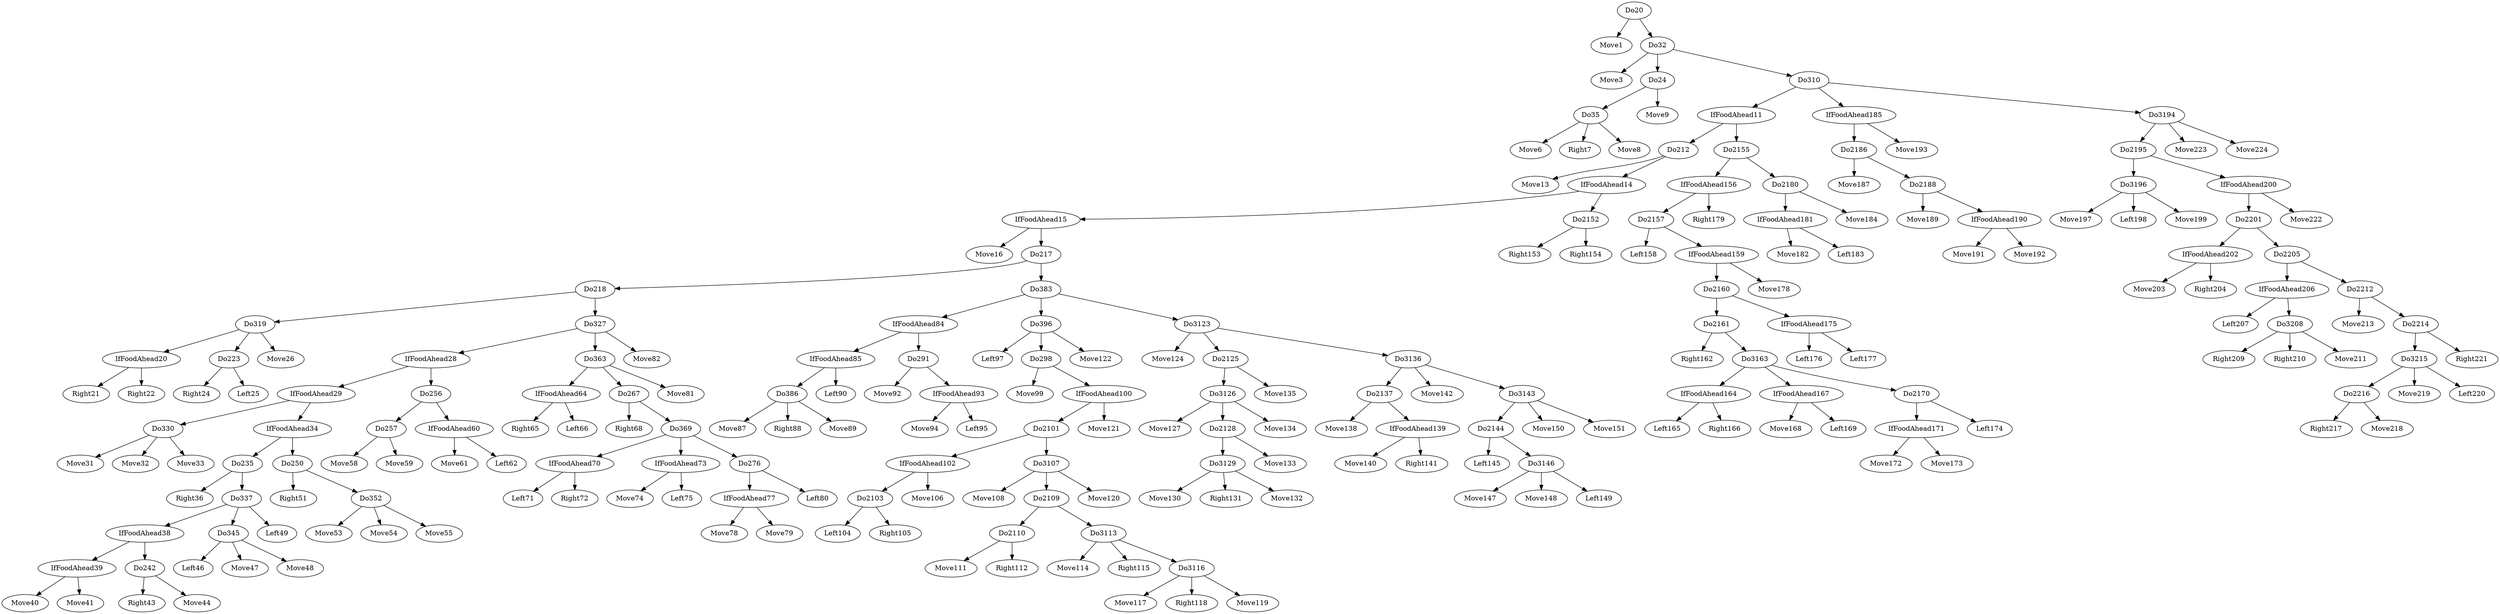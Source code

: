 digraph T {
	Do20 -> Move1
	Do32 -> Move3
	Do35 -> Move6
	Do35 -> Right7
	Do35 -> Move8
	Do24 -> Do35
	Do24 -> Move9
	Do32 -> Do24
	Do212 -> Move13
	IfFoodAhead15 -> Move16
	IfFoodAhead20 -> Right21
	IfFoodAhead20 -> Right22
	Do319 -> IfFoodAhead20
	Do223 -> Right24
	Do223 -> Left25
	Do319 -> Do223
	Do319 -> Move26
	Do218 -> Do319
	Do330 -> Move31
	Do330 -> Move32
	Do330 -> Move33
	IfFoodAhead29 -> Do330
	Do235 -> Right36
	IfFoodAhead39 -> Move40
	IfFoodAhead39 -> Move41
	IfFoodAhead38 -> IfFoodAhead39
	Do242 -> Right43
	Do242 -> Move44
	IfFoodAhead38 -> Do242
	Do337 -> IfFoodAhead38
	Do345 -> Left46
	Do345 -> Move47
	Do345 -> Move48
	Do337 -> Do345
	Do337 -> Left49
	Do235 -> Do337
	IfFoodAhead34 -> Do235
	Do250 -> Right51
	Do352 -> Move53
	Do352 -> Move54
	Do352 -> Move55
	Do250 -> Do352
	IfFoodAhead34 -> Do250
	IfFoodAhead29 -> IfFoodAhead34
	IfFoodAhead28 -> IfFoodAhead29
	Do257 -> Move58
	Do257 -> Move59
	Do256 -> Do257
	IfFoodAhead60 -> Move61
	IfFoodAhead60 -> Left62
	Do256 -> IfFoodAhead60
	IfFoodAhead28 -> Do256
	Do327 -> IfFoodAhead28
	IfFoodAhead64 -> Right65
	IfFoodAhead64 -> Left66
	Do363 -> IfFoodAhead64
	Do267 -> Right68
	IfFoodAhead70 -> Left71
	IfFoodAhead70 -> Right72
	Do369 -> IfFoodAhead70
	IfFoodAhead73 -> Move74
	IfFoodAhead73 -> Left75
	Do369 -> IfFoodAhead73
	IfFoodAhead77 -> Move78
	IfFoodAhead77 -> Move79
	Do276 -> IfFoodAhead77
	Do276 -> Left80
	Do369 -> Do276
	Do267 -> Do369
	Do363 -> Do267
	Do363 -> Move81
	Do327 -> Do363
	Do327 -> Move82
	Do218 -> Do327
	Do217 -> Do218
	Do386 -> Move87
	Do386 -> Right88
	Do386 -> Move89
	IfFoodAhead85 -> Do386
	IfFoodAhead85 -> Left90
	IfFoodAhead84 -> IfFoodAhead85
	Do291 -> Move92
	IfFoodAhead93 -> Move94
	IfFoodAhead93 -> Left95
	Do291 -> IfFoodAhead93
	IfFoodAhead84 -> Do291
	Do383 -> IfFoodAhead84
	Do396 -> Left97
	Do298 -> Move99
	Do2103 -> Left104
	Do2103 -> Right105
	IfFoodAhead102 -> Do2103
	IfFoodAhead102 -> Move106
	Do2101 -> IfFoodAhead102
	Do3107 -> Move108
	Do2110 -> Move111
	Do2110 -> Right112
	Do2109 -> Do2110
	Do3113 -> Move114
	Do3113 -> Right115
	Do3116 -> Move117
	Do3116 -> Right118
	Do3116 -> Move119
	Do3113 -> Do3116
	Do2109 -> Do3113
	Do3107 -> Do2109
	Do3107 -> Move120
	Do2101 -> Do3107
	IfFoodAhead100 -> Do2101
	IfFoodAhead100 -> Move121
	Do298 -> IfFoodAhead100
	Do396 -> Do298
	Do396 -> Move122
	Do383 -> Do396
	Do3123 -> Move124
	Do3126 -> Move127
	Do3129 -> Move130
	Do3129 -> Right131
	Do3129 -> Move132
	Do2128 -> Do3129
	Do2128 -> Move133
	Do3126 -> Do2128
	Do3126 -> Move134
	Do2125 -> Do3126
	Do2125 -> Move135
	Do3123 -> Do2125
	Do2137 -> Move138
	IfFoodAhead139 -> Move140
	IfFoodAhead139 -> Right141
	Do2137 -> IfFoodAhead139
	Do3136 -> Do2137
	Do3136 -> Move142
	Do2144 -> Left145
	Do3146 -> Move147
	Do3146 -> Move148
	Do3146 -> Left149
	Do2144 -> Do3146
	Do3143 -> Do2144
	Do3143 -> Move150
	Do3143 -> Move151
	Do3136 -> Do3143
	Do3123 -> Do3136
	Do383 -> Do3123
	Do217 -> Do383
	IfFoodAhead15 -> Do217
	IfFoodAhead14 -> IfFoodAhead15
	Do2152 -> Right153
	Do2152 -> Right154
	IfFoodAhead14 -> Do2152
	Do212 -> IfFoodAhead14
	IfFoodAhead11 -> Do212
	Do2157 -> Left158
	Do2161 -> Right162
	IfFoodAhead164 -> Left165
	IfFoodAhead164 -> Right166
	Do3163 -> IfFoodAhead164
	IfFoodAhead167 -> Move168
	IfFoodAhead167 -> Left169
	Do3163 -> IfFoodAhead167
	IfFoodAhead171 -> Move172
	IfFoodAhead171 -> Move173
	Do2170 -> IfFoodAhead171
	Do2170 -> Left174
	Do3163 -> Do2170
	Do2161 -> Do3163
	Do2160 -> Do2161
	IfFoodAhead175 -> Left176
	IfFoodAhead175 -> Left177
	Do2160 -> IfFoodAhead175
	IfFoodAhead159 -> Do2160
	IfFoodAhead159 -> Move178
	Do2157 -> IfFoodAhead159
	IfFoodAhead156 -> Do2157
	IfFoodAhead156 -> Right179
	Do2155 -> IfFoodAhead156
	IfFoodAhead181 -> Move182
	IfFoodAhead181 -> Left183
	Do2180 -> IfFoodAhead181
	Do2180 -> Move184
	Do2155 -> Do2180
	IfFoodAhead11 -> Do2155
	Do310 -> IfFoodAhead11
	Do2186 -> Move187
	Do2188 -> Move189
	IfFoodAhead190 -> Move191
	IfFoodAhead190 -> Move192
	Do2188 -> IfFoodAhead190
	Do2186 -> Do2188
	IfFoodAhead185 -> Do2186
	IfFoodAhead185 -> Move193
	Do310 -> IfFoodAhead185
	Do3196 -> Move197
	Do3196 -> Left198
	Do3196 -> Move199
	Do2195 -> Do3196
	IfFoodAhead202 -> Move203
	IfFoodAhead202 -> Right204
	Do2201 -> IfFoodAhead202
	IfFoodAhead206 -> Left207
	Do3208 -> Right209
	Do3208 -> Right210
	Do3208 -> Move211
	IfFoodAhead206 -> Do3208
	Do2205 -> IfFoodAhead206
	Do2212 -> Move213
	Do2216 -> Right217
	Do2216 -> Move218
	Do3215 -> Do2216
	Do3215 -> Move219
	Do3215 -> Left220
	Do2214 -> Do3215
	Do2214 -> Right221
	Do2212 -> Do2214
	Do2205 -> Do2212
	Do2201 -> Do2205
	IfFoodAhead200 -> Do2201
	IfFoodAhead200 -> Move222
	Do2195 -> IfFoodAhead200
	Do3194 -> Do2195
	Do3194 -> Move223
	Do3194 -> Move224
	Do310 -> Do3194
	Do32 -> Do310
	Do20 -> Do32
}
